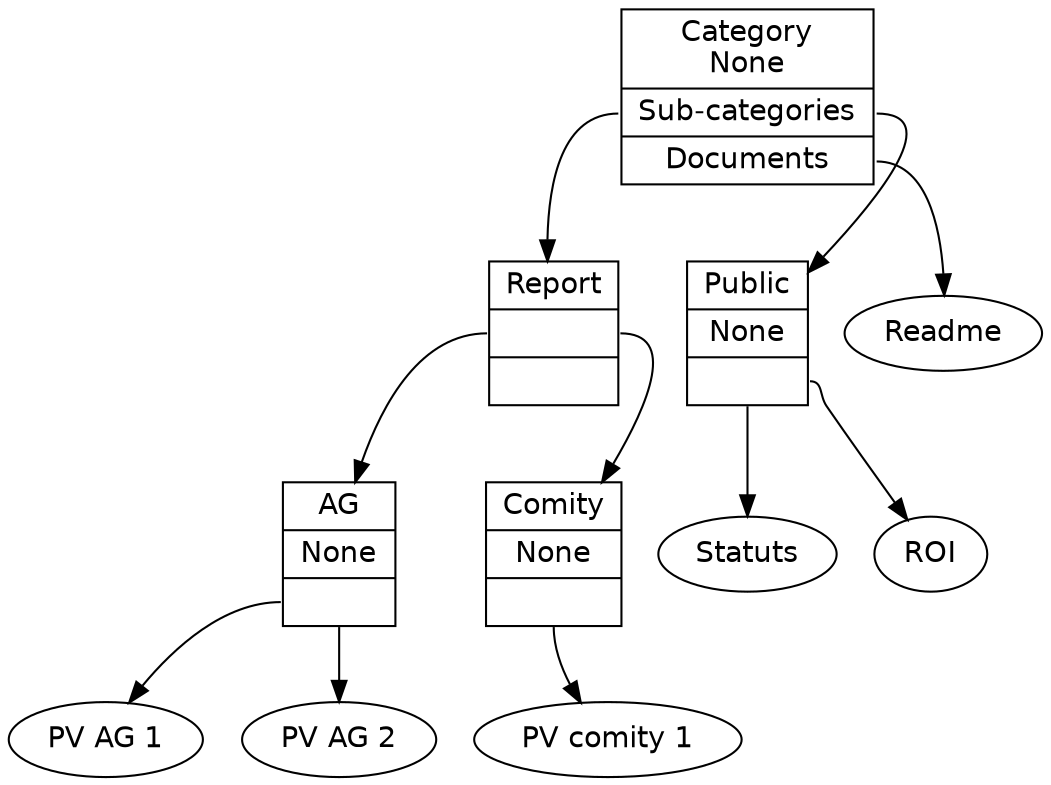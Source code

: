digraph G {
    node [fontname="Bitstream Vera Sans"];
    node [shape=record];
    // Categories
    Root [
        label = "{<cat> Category\nNone |<subcat> Sub-categories |<doc> Documents }"
    ];
    Report [
        label = "{<cat> Report |<subcat> |<doc> }"
    ];
    AG [
        label = "{<cat> AG |<subcat> None |<doc> }"
    ];
    Comity [
        label = "{<cat> Comity |<subcat> None |<doc> }"
    ];
    Public [
        label = "{<cat> Public |<subcat> None |<doc> }"
    ];

    node [shape="ellipse"];
    // Documents
    "PV AG 1";
    "PV AG 2";
    "PV comity 1";
    Statuts;
    ROI;
    Readme;

    // Links between cat and subcat
    Root:subcat -> Report;
    Root:subcat -> Public;
    Report:subcat -> AG;
    Report:subcat -> Comity;

    // Links between cat and doc
    Root:doc -> Readme;
    AG:doc -> "PV AG 1";
    AG:doc -> "PV AG 2";
    Comity:doc -> "PV comity 1";
    Public:doc -> Statuts;
    Public:doc -> ROI;
}
